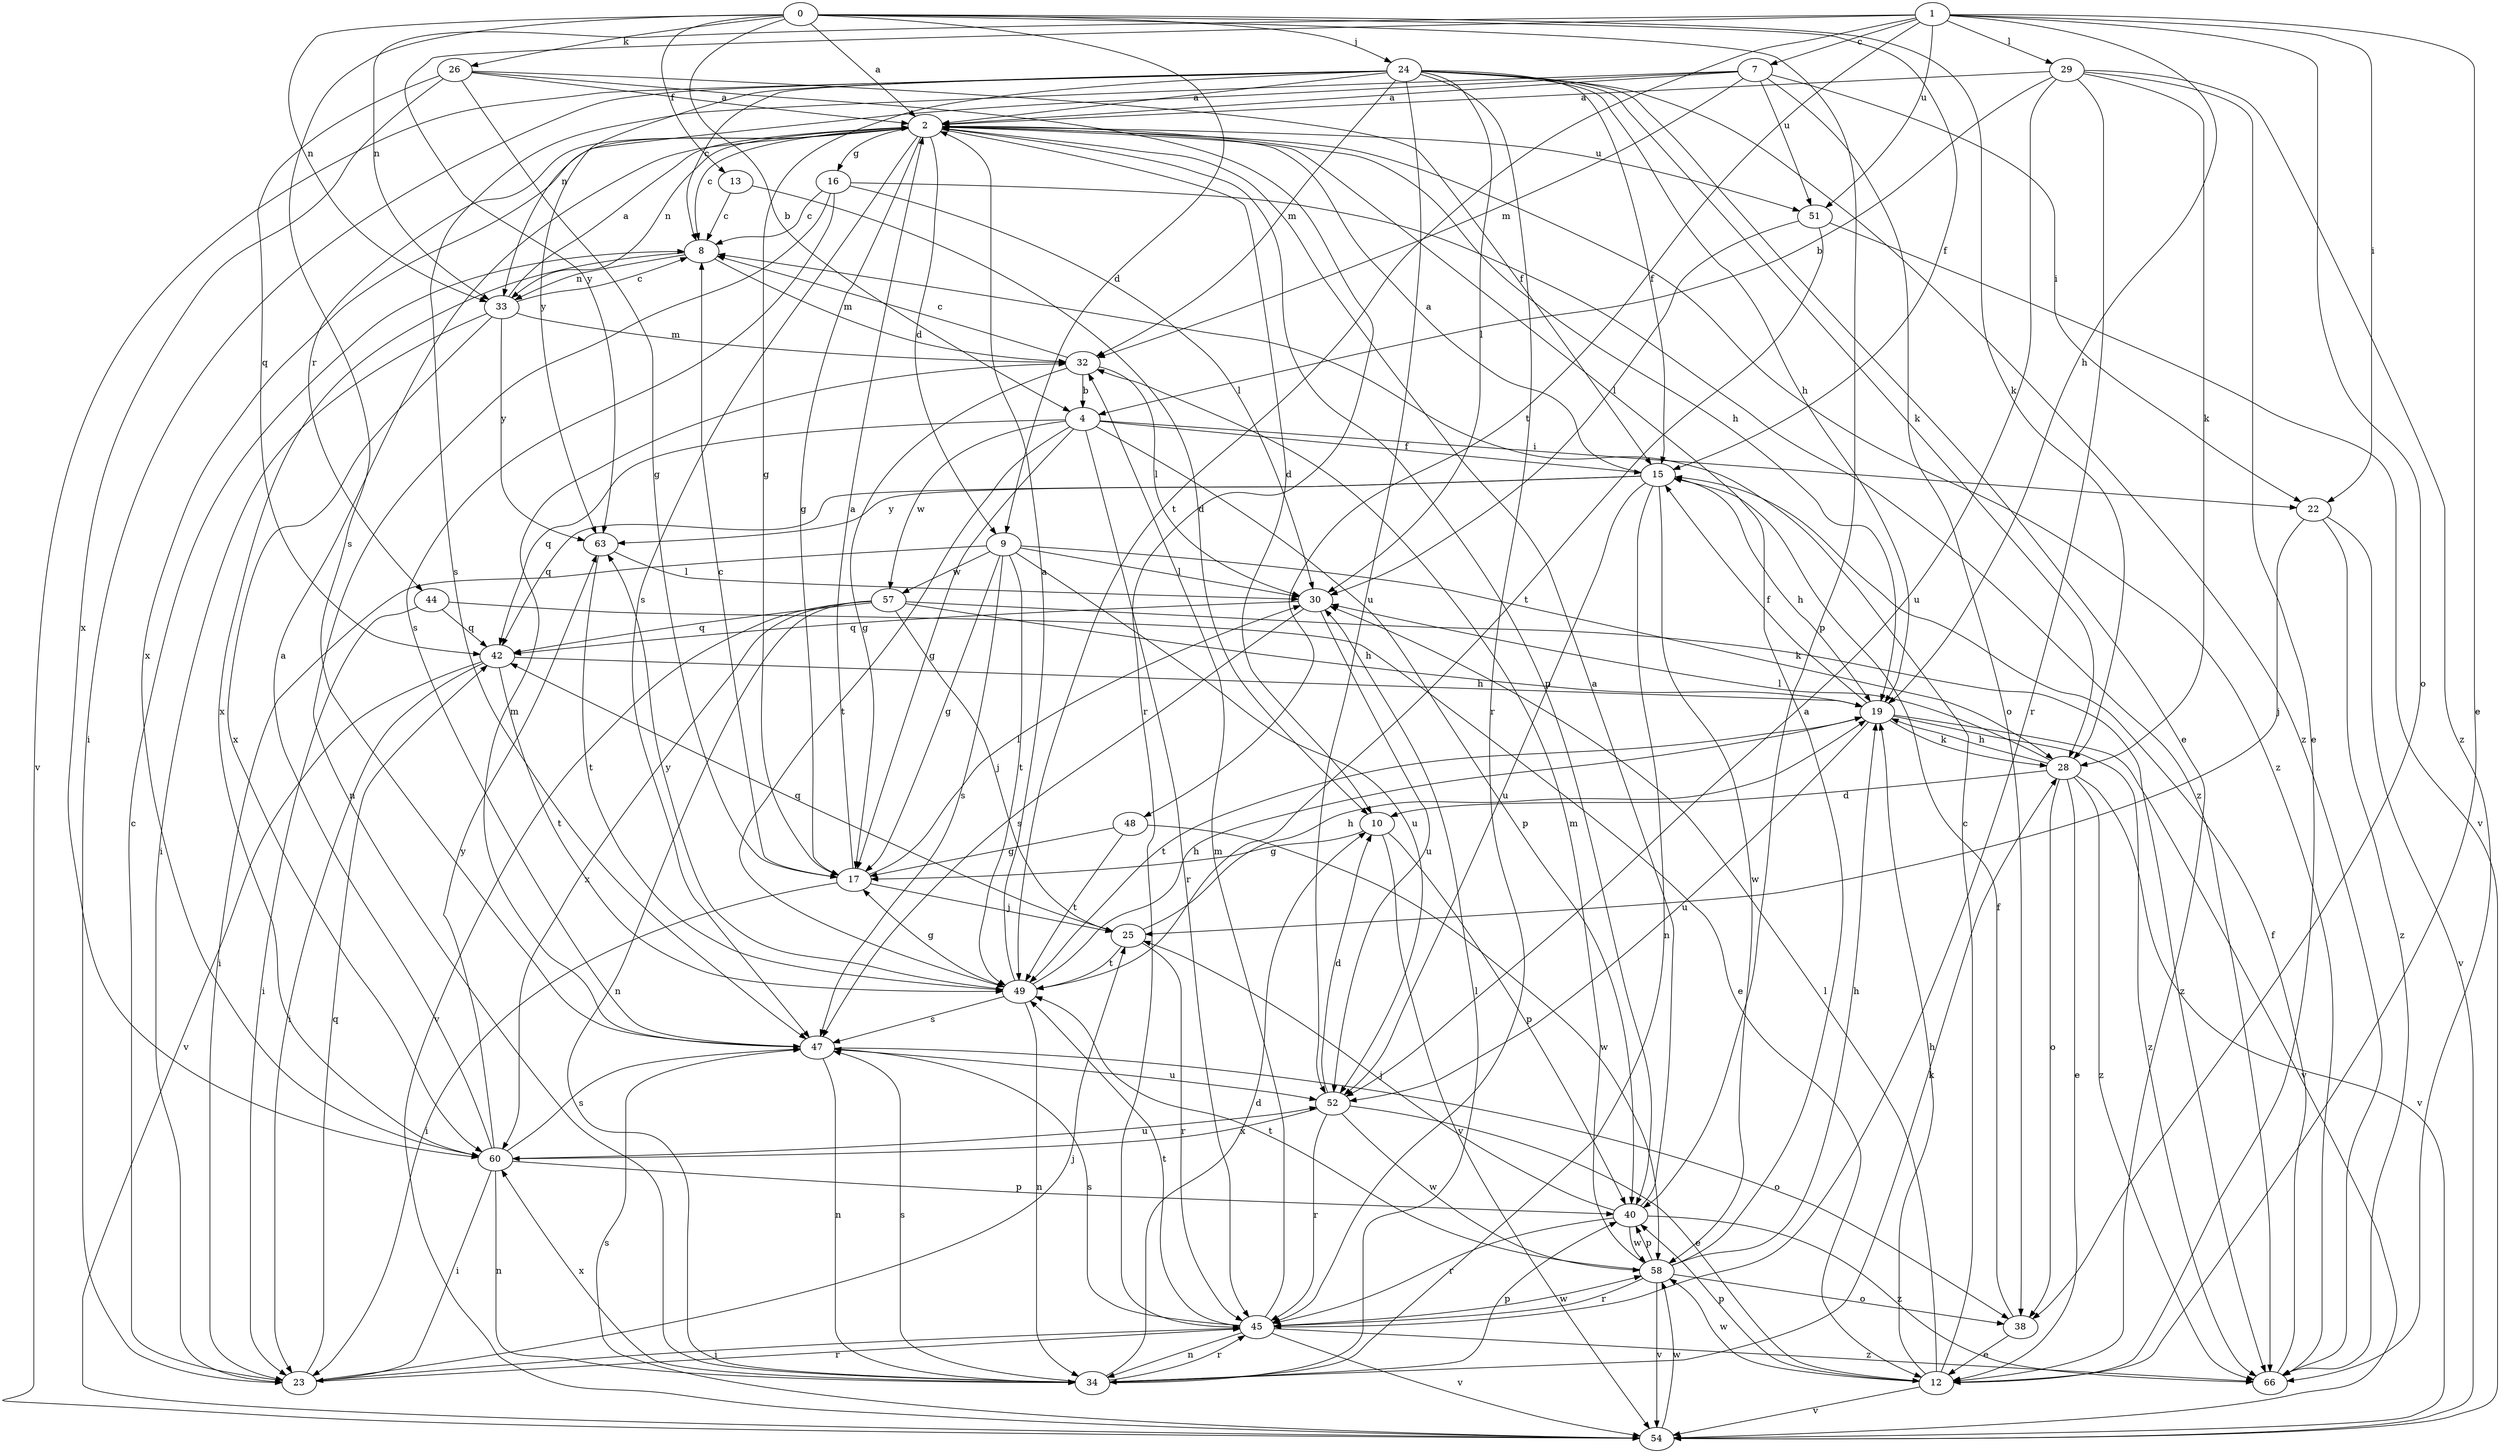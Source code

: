 strict digraph  {
0;
1;
2;
4;
7;
8;
9;
10;
12;
13;
15;
16;
17;
19;
22;
23;
24;
25;
26;
28;
29;
30;
32;
33;
34;
38;
40;
42;
44;
45;
47;
48;
49;
51;
52;
54;
57;
58;
60;
63;
66;
0 -> 2  [label=a];
0 -> 4  [label=b];
0 -> 9  [label=d];
0 -> 13  [label=f];
0 -> 15  [label=f];
0 -> 24  [label=j];
0 -> 26  [label=k];
0 -> 28  [label=k];
0 -> 33  [label=n];
0 -> 40  [label=p];
0 -> 47  [label=s];
1 -> 7  [label=c];
1 -> 12  [label=e];
1 -> 19  [label=h];
1 -> 22  [label=i];
1 -> 29  [label=l];
1 -> 33  [label=n];
1 -> 38  [label=o];
1 -> 48  [label=t];
1 -> 49  [label=t];
1 -> 51  [label=u];
1 -> 63  [label=y];
2 -> 8  [label=c];
2 -> 9  [label=d];
2 -> 10  [label=d];
2 -> 16  [label=g];
2 -> 17  [label=g];
2 -> 19  [label=h];
2 -> 33  [label=n];
2 -> 40  [label=p];
2 -> 44  [label=r];
2 -> 47  [label=s];
2 -> 51  [label=u];
2 -> 60  [label=x];
2 -> 66  [label=z];
4 -> 15  [label=f];
4 -> 17  [label=g];
4 -> 22  [label=i];
4 -> 40  [label=p];
4 -> 42  [label=q];
4 -> 45  [label=r];
4 -> 49  [label=t];
4 -> 57  [label=w];
7 -> 2  [label=a];
7 -> 22  [label=i];
7 -> 32  [label=m];
7 -> 33  [label=n];
7 -> 38  [label=o];
7 -> 47  [label=s];
7 -> 51  [label=u];
8 -> 32  [label=m];
8 -> 33  [label=n];
8 -> 60  [label=x];
9 -> 17  [label=g];
9 -> 23  [label=i];
9 -> 28  [label=k];
9 -> 30  [label=l];
9 -> 47  [label=s];
9 -> 49  [label=t];
9 -> 52  [label=u];
9 -> 57  [label=w];
10 -> 17  [label=g];
10 -> 40  [label=p];
10 -> 54  [label=v];
12 -> 8  [label=c];
12 -> 19  [label=h];
12 -> 30  [label=l];
12 -> 40  [label=p];
12 -> 54  [label=v];
12 -> 58  [label=w];
13 -> 8  [label=c];
13 -> 10  [label=d];
15 -> 2  [label=a];
15 -> 19  [label=h];
15 -> 34  [label=n];
15 -> 42  [label=q];
15 -> 52  [label=u];
15 -> 58  [label=w];
15 -> 63  [label=y];
16 -> 8  [label=c];
16 -> 30  [label=l];
16 -> 34  [label=n];
16 -> 47  [label=s];
16 -> 66  [label=z];
17 -> 2  [label=a];
17 -> 8  [label=c];
17 -> 23  [label=i];
17 -> 25  [label=j];
17 -> 30  [label=l];
19 -> 15  [label=f];
19 -> 28  [label=k];
19 -> 49  [label=t];
19 -> 52  [label=u];
19 -> 54  [label=v];
19 -> 66  [label=z];
22 -> 25  [label=j];
22 -> 54  [label=v];
22 -> 66  [label=z];
23 -> 8  [label=c];
23 -> 25  [label=j];
23 -> 42  [label=q];
23 -> 45  [label=r];
24 -> 2  [label=a];
24 -> 8  [label=c];
24 -> 12  [label=e];
24 -> 15  [label=f];
24 -> 17  [label=g];
24 -> 19  [label=h];
24 -> 23  [label=i];
24 -> 28  [label=k];
24 -> 30  [label=l];
24 -> 32  [label=m];
24 -> 45  [label=r];
24 -> 52  [label=u];
24 -> 54  [label=v];
24 -> 63  [label=y];
24 -> 66  [label=z];
25 -> 19  [label=h];
25 -> 42  [label=q];
25 -> 45  [label=r];
25 -> 49  [label=t];
26 -> 2  [label=a];
26 -> 15  [label=f];
26 -> 17  [label=g];
26 -> 42  [label=q];
26 -> 45  [label=r];
26 -> 60  [label=x];
28 -> 10  [label=d];
28 -> 12  [label=e];
28 -> 19  [label=h];
28 -> 30  [label=l];
28 -> 38  [label=o];
28 -> 54  [label=v];
28 -> 66  [label=z];
29 -> 2  [label=a];
29 -> 4  [label=b];
29 -> 12  [label=e];
29 -> 28  [label=k];
29 -> 45  [label=r];
29 -> 52  [label=u];
29 -> 66  [label=z];
30 -> 42  [label=q];
30 -> 47  [label=s];
30 -> 52  [label=u];
32 -> 4  [label=b];
32 -> 8  [label=c];
32 -> 17  [label=g];
32 -> 30  [label=l];
33 -> 2  [label=a];
33 -> 8  [label=c];
33 -> 23  [label=i];
33 -> 32  [label=m];
33 -> 60  [label=x];
33 -> 63  [label=y];
34 -> 10  [label=d];
34 -> 28  [label=k];
34 -> 30  [label=l];
34 -> 40  [label=p];
34 -> 45  [label=r];
34 -> 47  [label=s];
34 -> 60  [label=x];
38 -> 12  [label=e];
38 -> 15  [label=f];
40 -> 2  [label=a];
40 -> 25  [label=j];
40 -> 45  [label=r];
40 -> 58  [label=w];
40 -> 66  [label=z];
42 -> 19  [label=h];
42 -> 23  [label=i];
42 -> 49  [label=t];
42 -> 54  [label=v];
44 -> 12  [label=e];
44 -> 23  [label=i];
44 -> 42  [label=q];
45 -> 23  [label=i];
45 -> 32  [label=m];
45 -> 34  [label=n];
45 -> 47  [label=s];
45 -> 49  [label=t];
45 -> 54  [label=v];
45 -> 58  [label=w];
45 -> 66  [label=z];
47 -> 32  [label=m];
47 -> 34  [label=n];
47 -> 38  [label=o];
47 -> 52  [label=u];
48 -> 17  [label=g];
48 -> 49  [label=t];
48 -> 58  [label=w];
49 -> 2  [label=a];
49 -> 17  [label=g];
49 -> 19  [label=h];
49 -> 34  [label=n];
49 -> 47  [label=s];
49 -> 63  [label=y];
51 -> 30  [label=l];
51 -> 49  [label=t];
51 -> 54  [label=v];
52 -> 10  [label=d];
52 -> 12  [label=e];
52 -> 45  [label=r];
52 -> 58  [label=w];
52 -> 60  [label=x];
54 -> 47  [label=s];
54 -> 58  [label=w];
57 -> 19  [label=h];
57 -> 25  [label=j];
57 -> 34  [label=n];
57 -> 42  [label=q];
57 -> 54  [label=v];
57 -> 60  [label=x];
57 -> 66  [label=z];
58 -> 2  [label=a];
58 -> 19  [label=h];
58 -> 32  [label=m];
58 -> 38  [label=o];
58 -> 40  [label=p];
58 -> 45  [label=r];
58 -> 49  [label=t];
58 -> 54  [label=v];
60 -> 2  [label=a];
60 -> 23  [label=i];
60 -> 34  [label=n];
60 -> 40  [label=p];
60 -> 47  [label=s];
60 -> 52  [label=u];
60 -> 63  [label=y];
63 -> 30  [label=l];
63 -> 49  [label=t];
66 -> 15  [label=f];
}
